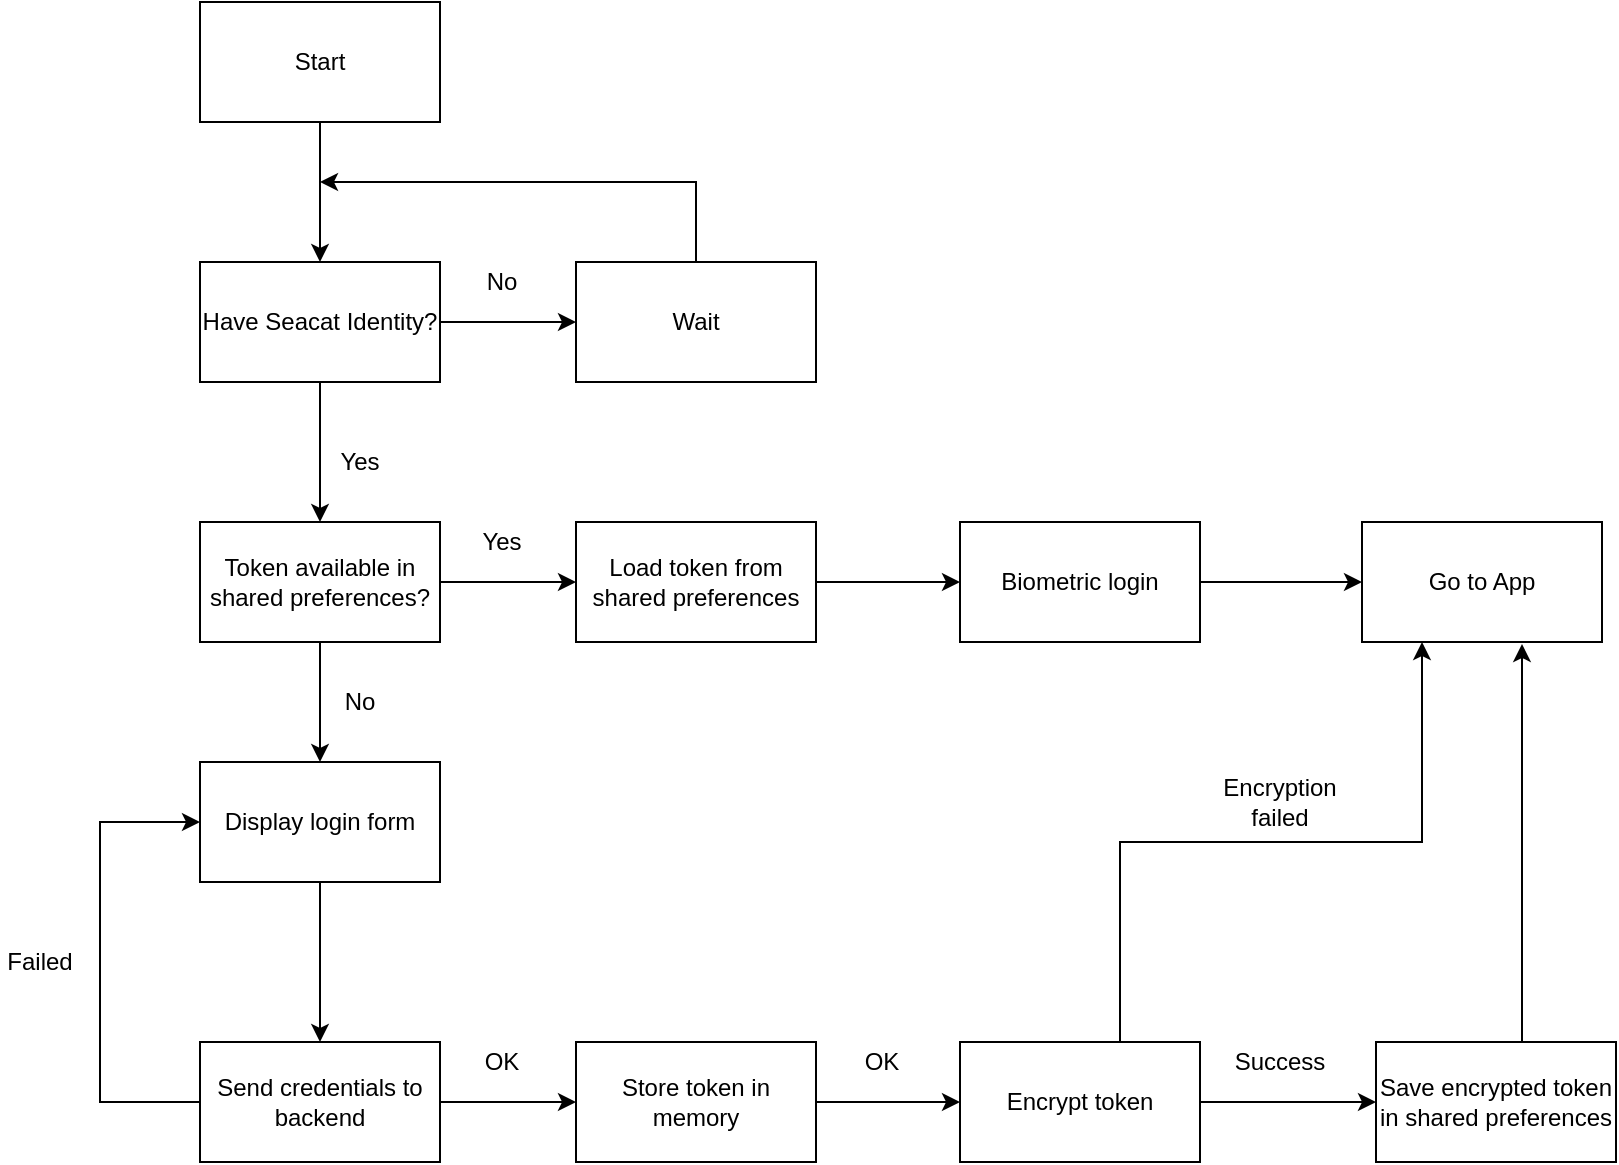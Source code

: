 <mxfile version="13.3.5" type="device"><diagram id="iCgGrlHPElu8wEm72GHa" name="Page-1"><mxGraphModel dx="1422" dy="685" grid="1" gridSize="10" guides="1" tooltips="1" connect="1" arrows="1" fold="1" page="1" pageScale="1" pageWidth="827" pageHeight="1169" math="0" shadow="0"><root><mxCell id="0"/><mxCell id="1" parent="0"/><mxCell id="r5_FOtsok4-lKCMBZvvm-4" value="" style="edgeStyle=orthogonalEdgeStyle;rounded=0;orthogonalLoop=1;jettySize=auto;html=1;" edge="1" parent="1" source="r5_FOtsok4-lKCMBZvvm-1" target="r5_FOtsok4-lKCMBZvvm-2"><mxGeometry relative="1" as="geometry"/></mxCell><mxCell id="r5_FOtsok4-lKCMBZvvm-1" value="Start" style="rounded=0;whiteSpace=wrap;html=1;" vertex="1" parent="1"><mxGeometry x="111" y="19" width="120" height="60" as="geometry"/></mxCell><mxCell id="r5_FOtsok4-lKCMBZvvm-5" value="" style="edgeStyle=orthogonalEdgeStyle;rounded=0;orthogonalLoop=1;jettySize=auto;html=1;" edge="1" parent="1" source="r5_FOtsok4-lKCMBZvvm-2" target="r5_FOtsok4-lKCMBZvvm-3"><mxGeometry relative="1" as="geometry"/></mxCell><mxCell id="r5_FOtsok4-lKCMBZvvm-11" value="" style="edgeStyle=orthogonalEdgeStyle;rounded=0;orthogonalLoop=1;jettySize=auto;html=1;" edge="1" parent="1" source="r5_FOtsok4-lKCMBZvvm-2" target="r5_FOtsok4-lKCMBZvvm-10"><mxGeometry relative="1" as="geometry"/></mxCell><mxCell id="r5_FOtsok4-lKCMBZvvm-2" value="Have Seacat Identity?" style="rounded=0;whiteSpace=wrap;html=1;" vertex="1" parent="1"><mxGeometry x="111" y="149" width="120" height="60" as="geometry"/></mxCell><mxCell id="r5_FOtsok4-lKCMBZvvm-8" style="edgeStyle=orthogonalEdgeStyle;rounded=0;orthogonalLoop=1;jettySize=auto;html=1;exitX=0.5;exitY=0;exitDx=0;exitDy=0;" edge="1" parent="1" source="r5_FOtsok4-lKCMBZvvm-3"><mxGeometry relative="1" as="geometry"><mxPoint x="171" y="109" as="targetPoint"/><Array as="points"><mxPoint x="359" y="109"/></Array></mxGeometry></mxCell><mxCell id="r5_FOtsok4-lKCMBZvvm-3" value="&lt;div&gt;Wait&lt;/div&gt;" style="rounded=0;whiteSpace=wrap;html=1;" vertex="1" parent="1"><mxGeometry x="299" y="149" width="120" height="60" as="geometry"/></mxCell><mxCell id="r5_FOtsok4-lKCMBZvvm-9" value="No" style="text;html=1;strokeColor=none;fillColor=none;align=center;verticalAlign=middle;whiteSpace=wrap;rounded=0;" vertex="1" parent="1"><mxGeometry x="242" y="149" width="40" height="20" as="geometry"/></mxCell><mxCell id="r5_FOtsok4-lKCMBZvvm-13" value="" style="edgeStyle=orthogonalEdgeStyle;rounded=0;orthogonalLoop=1;jettySize=auto;html=1;" edge="1" parent="1" source="r5_FOtsok4-lKCMBZvvm-10" target="r5_FOtsok4-lKCMBZvvm-12"><mxGeometry relative="1" as="geometry"/></mxCell><mxCell id="r5_FOtsok4-lKCMBZvvm-15" value="" style="edgeStyle=orthogonalEdgeStyle;rounded=0;orthogonalLoop=1;jettySize=auto;html=1;" edge="1" parent="1" source="r5_FOtsok4-lKCMBZvvm-10" target="r5_FOtsok4-lKCMBZvvm-14"><mxGeometry relative="1" as="geometry"/></mxCell><mxCell id="r5_FOtsok4-lKCMBZvvm-10" value="Token available in shared preferences?" style="rounded=0;whiteSpace=wrap;html=1;" vertex="1" parent="1"><mxGeometry x="111" y="279" width="120" height="60" as="geometry"/></mxCell><mxCell id="r5_FOtsok4-lKCMBZvvm-17" value="" style="edgeStyle=orthogonalEdgeStyle;rounded=0;orthogonalLoop=1;jettySize=auto;html=1;" edge="1" parent="1" source="r5_FOtsok4-lKCMBZvvm-37" target="r5_FOtsok4-lKCMBZvvm-16"><mxGeometry relative="1" as="geometry"/></mxCell><mxCell id="r5_FOtsok4-lKCMBZvvm-14" value="Load token from shared preferences" style="rounded=0;whiteSpace=wrap;html=1;" vertex="1" parent="1"><mxGeometry x="299" y="279" width="120" height="60" as="geometry"/></mxCell><mxCell id="r5_FOtsok4-lKCMBZvvm-16" value="Go to App" style="rounded=0;whiteSpace=wrap;html=1;" vertex="1" parent="1"><mxGeometry x="692" y="279" width="120" height="60" as="geometry"/></mxCell><mxCell id="r5_FOtsok4-lKCMBZvvm-23" value="" style="edgeStyle=orthogonalEdgeStyle;rounded=0;orthogonalLoop=1;jettySize=auto;html=1;" edge="1" parent="1" source="r5_FOtsok4-lKCMBZvvm-12" target="r5_FOtsok4-lKCMBZvvm-22"><mxGeometry relative="1" as="geometry"/></mxCell><mxCell id="r5_FOtsok4-lKCMBZvvm-12" value="Display login form" style="rounded=0;whiteSpace=wrap;html=1;" vertex="1" parent="1"><mxGeometry x="111" y="399" width="120" height="60" as="geometry"/></mxCell><mxCell id="r5_FOtsok4-lKCMBZvvm-24" style="edgeStyle=orthogonalEdgeStyle;rounded=0;orthogonalLoop=1;jettySize=auto;html=1;exitX=0;exitY=0.5;exitDx=0;exitDy=0;entryX=0;entryY=0.5;entryDx=0;entryDy=0;" edge="1" parent="1" source="r5_FOtsok4-lKCMBZvvm-22" target="r5_FOtsok4-lKCMBZvvm-12"><mxGeometry relative="1" as="geometry"><mxPoint x="91" y="399" as="targetPoint"/><Array as="points"><mxPoint x="61" y="569"/><mxPoint x="61" y="429"/></Array></mxGeometry></mxCell><mxCell id="r5_FOtsok4-lKCMBZvvm-27" value="" style="edgeStyle=orthogonalEdgeStyle;rounded=0;orthogonalLoop=1;jettySize=auto;html=1;" edge="1" parent="1" source="r5_FOtsok4-lKCMBZvvm-22" target="r5_FOtsok4-lKCMBZvvm-26"><mxGeometry relative="1" as="geometry"/></mxCell><mxCell id="r5_FOtsok4-lKCMBZvvm-22" value="Send credentials to backend" style="rounded=0;whiteSpace=wrap;html=1;" vertex="1" parent="1"><mxGeometry x="111" y="539" width="120" height="60" as="geometry"/></mxCell><mxCell id="r5_FOtsok4-lKCMBZvvm-30" value="" style="edgeStyle=orthogonalEdgeStyle;rounded=0;orthogonalLoop=1;jettySize=auto;html=1;" edge="1" parent="1" source="r5_FOtsok4-lKCMBZvvm-26" target="r5_FOtsok4-lKCMBZvvm-29"><mxGeometry relative="1" as="geometry"/></mxCell><mxCell id="r5_FOtsok4-lKCMBZvvm-26" value="Store token in memory" style="rounded=0;whiteSpace=wrap;html=1;" vertex="1" parent="1"><mxGeometry x="299" y="539" width="120" height="60" as="geometry"/></mxCell><mxCell id="r5_FOtsok4-lKCMBZvvm-32" value="" style="edgeStyle=orthogonalEdgeStyle;rounded=0;orthogonalLoop=1;jettySize=auto;html=1;" edge="1" parent="1" source="r5_FOtsok4-lKCMBZvvm-29"><mxGeometry relative="1" as="geometry"><mxPoint x="722" y="339" as="targetPoint"/><Array as="points"><mxPoint x="571" y="439"/><mxPoint x="722" y="439"/><mxPoint x="722" y="339"/></Array></mxGeometry></mxCell><mxCell id="r5_FOtsok4-lKCMBZvvm-41" value="" style="edgeStyle=orthogonalEdgeStyle;rounded=0;orthogonalLoop=1;jettySize=auto;html=1;" edge="1" parent="1" source="r5_FOtsok4-lKCMBZvvm-29" target="r5_FOtsok4-lKCMBZvvm-40"><mxGeometry relative="1" as="geometry"/></mxCell><mxCell id="r5_FOtsok4-lKCMBZvvm-29" value="&lt;div&gt;Encrypt token&lt;/div&gt;" style="rounded=0;whiteSpace=wrap;html=1;" vertex="1" parent="1"><mxGeometry x="491" y="539" width="120" height="60" as="geometry"/></mxCell><mxCell id="r5_FOtsok4-lKCMBZvvm-44" value="" style="edgeStyle=orthogonalEdgeStyle;rounded=0;orthogonalLoop=1;jettySize=auto;html=1;" edge="1" parent="1" source="r5_FOtsok4-lKCMBZvvm-40"><mxGeometry relative="1" as="geometry"><mxPoint x="772" y="340" as="targetPoint"/><Array as="points"><mxPoint x="772" y="510"/><mxPoint x="772" y="510"/></Array></mxGeometry></mxCell><mxCell id="r5_FOtsok4-lKCMBZvvm-40" value="Save encrypted token in shared preferences" style="rounded=0;whiteSpace=wrap;html=1;" vertex="1" parent="1"><mxGeometry x="699" y="539" width="120" height="60" as="geometry"/></mxCell><mxCell id="r5_FOtsok4-lKCMBZvvm-18" value="No" style="text;html=1;strokeColor=none;fillColor=none;align=center;verticalAlign=middle;whiteSpace=wrap;rounded=0;" vertex="1" parent="1"><mxGeometry x="171" y="359" width="40" height="20" as="geometry"/></mxCell><mxCell id="r5_FOtsok4-lKCMBZvvm-19" value="Yes" style="text;html=1;strokeColor=none;fillColor=none;align=center;verticalAlign=middle;whiteSpace=wrap;rounded=0;" vertex="1" parent="1"><mxGeometry x="171" y="239" width="40" height="20" as="geometry"/></mxCell><mxCell id="r5_FOtsok4-lKCMBZvvm-20" value="Yes" style="text;html=1;strokeColor=none;fillColor=none;align=center;verticalAlign=middle;whiteSpace=wrap;rounded=0;" vertex="1" parent="1"><mxGeometry x="242" y="279" width="40" height="20" as="geometry"/></mxCell><mxCell id="r5_FOtsok4-lKCMBZvvm-25" value="Failed" style="text;html=1;strokeColor=none;fillColor=none;align=center;verticalAlign=middle;whiteSpace=wrap;rounded=0;" vertex="1" parent="1"><mxGeometry x="11" y="489" width="40" height="20" as="geometry"/></mxCell><mxCell id="r5_FOtsok4-lKCMBZvvm-28" value="OK" style="text;html=1;strokeColor=none;fillColor=none;align=center;verticalAlign=middle;whiteSpace=wrap;rounded=0;" vertex="1" parent="1"><mxGeometry x="242" y="539" width="40" height="20" as="geometry"/></mxCell><mxCell id="r5_FOtsok4-lKCMBZvvm-37" value="Biometric login" style="rounded=0;whiteSpace=wrap;html=1;" vertex="1" parent="1"><mxGeometry x="491" y="279" width="120" height="60" as="geometry"/></mxCell><mxCell id="r5_FOtsok4-lKCMBZvvm-38" value="" style="edgeStyle=orthogonalEdgeStyle;rounded=0;orthogonalLoop=1;jettySize=auto;html=1;" edge="1" parent="1" source="r5_FOtsok4-lKCMBZvvm-14" target="r5_FOtsok4-lKCMBZvvm-37"><mxGeometry relative="1" as="geometry"><mxPoint x="431" y="309" as="sourcePoint"/><mxPoint x="641" y="309" as="targetPoint"/></mxGeometry></mxCell><mxCell id="r5_FOtsok4-lKCMBZvvm-39" value="OK" style="text;html=1;strokeColor=none;fillColor=none;align=center;verticalAlign=middle;whiteSpace=wrap;rounded=0;" vertex="1" parent="1"><mxGeometry x="432" y="539" width="40" height="20" as="geometry"/></mxCell><mxCell id="r5_FOtsok4-lKCMBZvvm-42" value="Success" style="text;html=1;strokeColor=none;fillColor=none;align=center;verticalAlign=middle;whiteSpace=wrap;rounded=0;" vertex="1" parent="1"><mxGeometry x="631" y="539" width="40" height="20" as="geometry"/></mxCell><mxCell id="r5_FOtsok4-lKCMBZvvm-45" value="Encryption failed" style="text;html=1;strokeColor=none;fillColor=none;align=center;verticalAlign=middle;whiteSpace=wrap;rounded=0;" vertex="1" parent="1"><mxGeometry x="631" y="409" width="40" height="20" as="geometry"/></mxCell></root></mxGraphModel></diagram></mxfile>